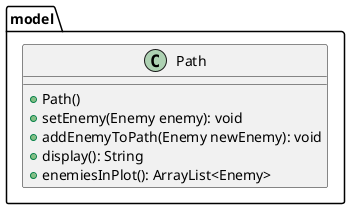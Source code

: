 @startuml
'https://plantuml.com/class-diagram

package model {
    class Path {
        + Path()
        + setEnemy(Enemy enemy): void
        + addEnemyToPath(Enemy newEnemy): void
        + display(): String
        + enemiesInPlot(): ArrayList<Enemy>
    }
}

@enduml